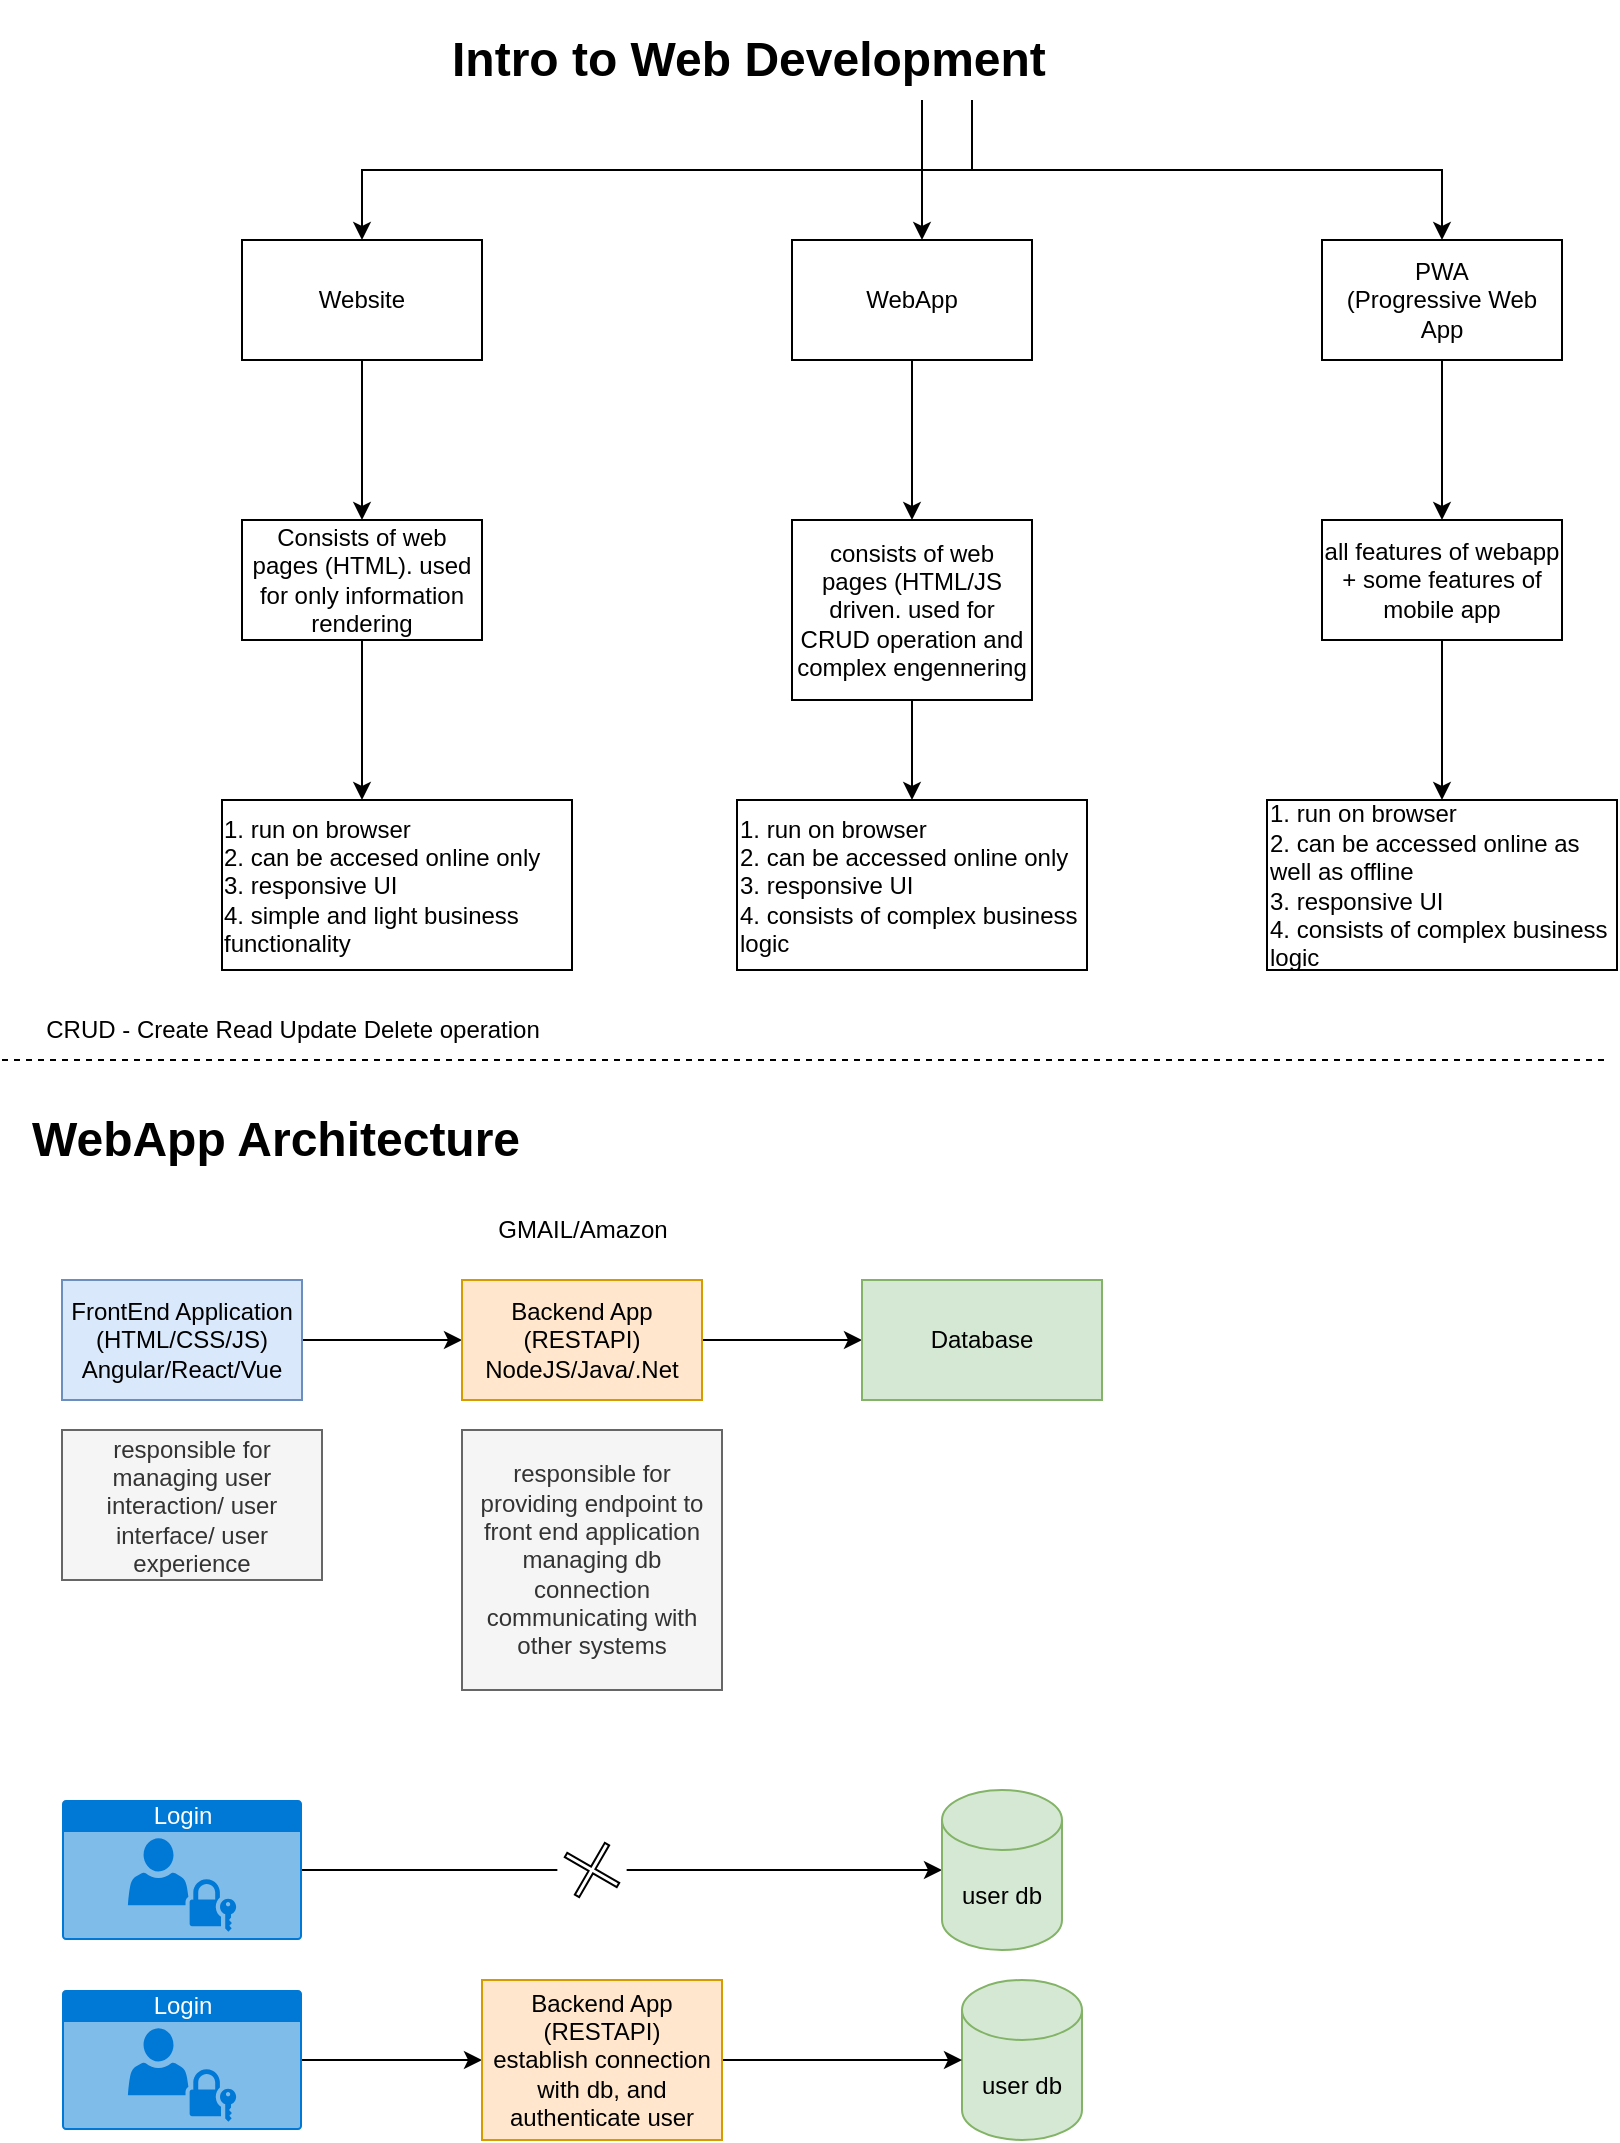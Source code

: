 <mxfile version="20.3.0" type="device" pages="2"><diagram id="bFE1QO3np13b_EjsENlW" name="day1"><mxGraphModel dx="1007" dy="495" grid="1" gridSize="10" guides="1" tooltips="1" connect="1" arrows="1" fold="1" page="1" pageScale="1" pageWidth="850" pageHeight="1100" math="0" shadow="0"><root><mxCell id="0"/><mxCell id="1" parent="0"/><mxCell id="jPh05kSy3w8WGiecplD2-3" value="" style="edgeStyle=orthogonalEdgeStyle;rounded=0;orthogonalLoop=1;jettySize=auto;html=1;" edge="1" parent="1" source="jPh05kSy3w8WGiecplD2-1" target="jPh05kSy3w8WGiecplD2-2"><mxGeometry relative="1" as="geometry"/></mxCell><mxCell id="jPh05kSy3w8WGiecplD2-8" value="" style="edgeStyle=orthogonalEdgeStyle;rounded=0;orthogonalLoop=1;jettySize=auto;html=1;" edge="1" parent="1" source="jPh05kSy3w8WGiecplD2-1"><mxGeometry relative="1" as="geometry"><mxPoint x="490" y="140" as="targetPoint"/><Array as="points"><mxPoint x="490" y="90"/><mxPoint x="490" y="90"/></Array></mxGeometry></mxCell><mxCell id="jPh05kSy3w8WGiecplD2-11" style="edgeStyle=orthogonalEdgeStyle;rounded=0;orthogonalLoop=1;jettySize=auto;html=1;" edge="1" parent="1" source="jPh05kSy3w8WGiecplD2-1" target="jPh05kSy3w8WGiecplD2-9"><mxGeometry relative="1" as="geometry"><Array as="points"><mxPoint x="490" y="105"/><mxPoint x="750" y="105"/></Array></mxGeometry></mxCell><mxCell id="jPh05kSy3w8WGiecplD2-1" value="&lt;h1&gt;Intro to Web Development&lt;/h1&gt;" style="text;html=1;strokeColor=none;fillColor=none;spacing=5;spacingTop=-20;whiteSpace=wrap;overflow=hidden;rounded=0;" vertex="1" parent="1"><mxGeometry x="250" y="30" width="530" height="40" as="geometry"/></mxCell><mxCell id="jPh05kSy3w8WGiecplD2-13" value="" style="edgeStyle=orthogonalEdgeStyle;rounded=0;orthogonalLoop=1;jettySize=auto;html=1;" edge="1" parent="1" source="jPh05kSy3w8WGiecplD2-2" target="jPh05kSy3w8WGiecplD2-12"><mxGeometry relative="1" as="geometry"/></mxCell><mxCell id="jPh05kSy3w8WGiecplD2-2" value="Website" style="whiteSpace=wrap;html=1;" vertex="1" parent="1"><mxGeometry x="150" y="140" width="120" height="60" as="geometry"/></mxCell><mxCell id="jPh05kSy3w8WGiecplD2-15" value="" style="edgeStyle=orthogonalEdgeStyle;rounded=0;orthogonalLoop=1;jettySize=auto;html=1;" edge="1" parent="1" source="jPh05kSy3w8WGiecplD2-5" target="jPh05kSy3w8WGiecplD2-14"><mxGeometry relative="1" as="geometry"/></mxCell><mxCell id="jPh05kSy3w8WGiecplD2-5" value="WebApp" style="whiteSpace=wrap;html=1;" vertex="1" parent="1"><mxGeometry x="425" y="140" width="120" height="60" as="geometry"/></mxCell><mxCell id="jPh05kSy3w8WGiecplD2-18" value="" style="edgeStyle=orthogonalEdgeStyle;rounded=0;orthogonalLoop=1;jettySize=auto;html=1;" edge="1" parent="1" source="jPh05kSy3w8WGiecplD2-9" target="jPh05kSy3w8WGiecplD2-17"><mxGeometry relative="1" as="geometry"/></mxCell><mxCell id="jPh05kSy3w8WGiecplD2-9" value="PWA&lt;br&gt;(Progressive Web App" style="whiteSpace=wrap;html=1;" vertex="1" parent="1"><mxGeometry x="690" y="140" width="120" height="60" as="geometry"/></mxCell><mxCell id="jPh05kSy3w8WGiecplD2-22" style="edgeStyle=orthogonalEdgeStyle;rounded=0;orthogonalLoop=1;jettySize=auto;html=1;entryX=0.4;entryY=0;entryDx=0;entryDy=0;entryPerimeter=0;" edge="1" parent="1" source="jPh05kSy3w8WGiecplD2-12" target="jPh05kSy3w8WGiecplD2-21"><mxGeometry relative="1" as="geometry"/></mxCell><mxCell id="jPh05kSy3w8WGiecplD2-12" value="Consists of web pages (HTML). used for only information rendering" style="whiteSpace=wrap;html=1;" vertex="1" parent="1"><mxGeometry x="150" y="280" width="120" height="60" as="geometry"/></mxCell><mxCell id="jPh05kSy3w8WGiecplD2-20" value="" style="edgeStyle=orthogonalEdgeStyle;rounded=0;orthogonalLoop=1;jettySize=auto;html=1;" edge="1" parent="1" source="jPh05kSy3w8WGiecplD2-14" target="jPh05kSy3w8WGiecplD2-19"><mxGeometry relative="1" as="geometry"/></mxCell><mxCell id="jPh05kSy3w8WGiecplD2-14" value="consists of web pages (HTML/JS driven. used for CRUD operation and complex engennering" style="whiteSpace=wrap;html=1;" vertex="1" parent="1"><mxGeometry x="425" y="280" width="120" height="90" as="geometry"/></mxCell><mxCell id="jPh05kSy3w8WGiecplD2-16" value="CRUD - Create Read Update Delete operation" style="text;html=1;align=center;verticalAlign=middle;resizable=0;points=[];autosize=1;strokeColor=none;fillColor=none;" vertex="1" parent="1"><mxGeometry x="40" y="520" width="270" height="30" as="geometry"/></mxCell><mxCell id="jPh05kSy3w8WGiecplD2-24" style="edgeStyle=orthogonalEdgeStyle;rounded=0;orthogonalLoop=1;jettySize=auto;html=1;" edge="1" parent="1" source="jPh05kSy3w8WGiecplD2-17" target="jPh05kSy3w8WGiecplD2-23"><mxGeometry relative="1" as="geometry"/></mxCell><mxCell id="jPh05kSy3w8WGiecplD2-17" value="all features of webapp + some features of mobile app" style="whiteSpace=wrap;html=1;" vertex="1" parent="1"><mxGeometry x="690" y="280" width="120" height="60" as="geometry"/></mxCell><mxCell id="jPh05kSy3w8WGiecplD2-19" value="&lt;div style=&quot;text-align: left;&quot;&gt;&lt;span style=&quot;background-color: initial;&quot;&gt;1. run on browser&lt;/span&gt;&lt;/div&gt;&lt;div style=&quot;text-align: left;&quot;&gt;&lt;span style=&quot;background-color: initial;&quot;&gt;2. can be accessed online only&lt;/span&gt;&lt;/div&gt;&lt;div style=&quot;text-align: left;&quot;&gt;&lt;span style=&quot;background-color: initial;&quot;&gt;3. responsive UI&lt;/span&gt;&lt;/div&gt;&lt;div style=&quot;text-align: left;&quot;&gt;&lt;span style=&quot;background-color: initial;&quot;&gt;4. consists of complex business logic&lt;/span&gt;&lt;/div&gt;" style="whiteSpace=wrap;html=1;" vertex="1" parent="1"><mxGeometry x="397.5" y="420" width="175" height="85" as="geometry"/></mxCell><mxCell id="jPh05kSy3w8WGiecplD2-21" value="&lt;div style=&quot;text-align: left;&quot;&gt;&lt;span style=&quot;background-color: initial;&quot;&gt;1. run on browser&lt;/span&gt;&lt;/div&gt;&lt;div style=&quot;text-align: left;&quot;&gt;&lt;span style=&quot;background-color: initial;&quot;&gt;2. can be accesed online only&lt;/span&gt;&lt;/div&gt;&lt;div style=&quot;text-align: left;&quot;&gt;&lt;span style=&quot;background-color: initial;&quot;&gt;3. responsive UI&lt;/span&gt;&lt;/div&gt;&lt;div style=&quot;text-align: left;&quot;&gt;&lt;span style=&quot;background-color: initial;&quot;&gt;4. simple and light business functionality&lt;/span&gt;&lt;/div&gt;" style="whiteSpace=wrap;html=1;" vertex="1" parent="1"><mxGeometry x="140" y="420" width="175" height="85" as="geometry"/></mxCell><mxCell id="jPh05kSy3w8WGiecplD2-23" value="&lt;div style=&quot;text-align: left;&quot;&gt;&lt;span style=&quot;background-color: initial;&quot;&gt;1. run on browser&lt;/span&gt;&lt;span style=&quot;background-color: initial;&quot;&gt;&amp;nbsp;&lt;/span&gt;&lt;/div&gt;&lt;div style=&quot;text-align: left;&quot;&gt;&lt;span style=&quot;background-color: initial;&quot;&gt;2. can be accessed online as well as offline&lt;/span&gt;&lt;/div&gt;&lt;div style=&quot;text-align: left;&quot;&gt;&lt;span style=&quot;background-color: initial;&quot;&gt;3. responsive UI&lt;/span&gt;&lt;/div&gt;&lt;div style=&quot;text-align: left;&quot;&gt;&lt;span style=&quot;background-color: initial;&quot;&gt;4. consists of complex business logic&lt;/span&gt;&lt;/div&gt;" style="whiteSpace=wrap;html=1;" vertex="1" parent="1"><mxGeometry x="662.5" y="420" width="175" height="85" as="geometry"/></mxCell><mxCell id="jPh05kSy3w8WGiecplD2-26" value="" style="endArrow=none;dashed=1;html=1;rounded=0;" edge="1" parent="1"><mxGeometry width="50" height="50" relative="1" as="geometry"><mxPoint x="30" y="550" as="sourcePoint"/><mxPoint x="832" y="550" as="targetPoint"/></mxGeometry></mxCell><mxCell id="jPh05kSy3w8WGiecplD2-27" value="&lt;h1&gt;WebApp Architecture&lt;/h1&gt;" style="text;html=1;strokeColor=none;fillColor=none;spacing=5;spacingTop=-20;whiteSpace=wrap;overflow=hidden;rounded=0;" vertex="1" parent="1"><mxGeometry x="40" y="570" width="510" height="40" as="geometry"/></mxCell><mxCell id="jPh05kSy3w8WGiecplD2-30" value="" style="edgeStyle=orthogonalEdgeStyle;rounded=0;orthogonalLoop=1;jettySize=auto;html=1;" edge="1" parent="1" source="jPh05kSy3w8WGiecplD2-28" target="jPh05kSy3w8WGiecplD2-29"><mxGeometry relative="1" as="geometry"/></mxCell><mxCell id="jPh05kSy3w8WGiecplD2-28" value="FrontEnd Application&lt;br&gt;(HTML/CSS/JS)&lt;br&gt;Angular/React/Vue" style="rounded=0;whiteSpace=wrap;html=1;fillColor=#dae8fc;strokeColor=#6c8ebf;" vertex="1" parent="1"><mxGeometry x="60" y="660" width="120" height="60" as="geometry"/></mxCell><mxCell id="jPh05kSy3w8WGiecplD2-32" value="" style="edgeStyle=orthogonalEdgeStyle;rounded=0;orthogonalLoop=1;jettySize=auto;html=1;" edge="1" parent="1" source="jPh05kSy3w8WGiecplD2-29" target="jPh05kSy3w8WGiecplD2-31"><mxGeometry relative="1" as="geometry"/></mxCell><mxCell id="jPh05kSy3w8WGiecplD2-29" value="Backend App (RESTAPI)&lt;br&gt;NodeJS/Java/.Net" style="rounded=0;whiteSpace=wrap;html=1;fillColor=#ffe6cc;strokeColor=#d79b00;" vertex="1" parent="1"><mxGeometry x="260" y="660" width="120" height="60" as="geometry"/></mxCell><mxCell id="jPh05kSy3w8WGiecplD2-31" value="Database" style="whiteSpace=wrap;html=1;fillColor=#d5e8d4;strokeColor=#82b366;rounded=0;" vertex="1" parent="1"><mxGeometry x="460" y="660" width="120" height="60" as="geometry"/></mxCell><mxCell id="jPh05kSy3w8WGiecplD2-33" value="GMAIL/Amazon" style="text;html=1;align=center;verticalAlign=middle;resizable=0;points=[];autosize=1;strokeColor=none;fillColor=none;" vertex="1" parent="1"><mxGeometry x="265" y="620" width="110" height="30" as="geometry"/></mxCell><mxCell id="jPh05kSy3w8WGiecplD2-34" value="responsible for managing user interaction/ user interface/ user experience" style="rounded=0;whiteSpace=wrap;html=1;fillColor=#f5f5f5;strokeColor=#666666;fontColor=#333333;" vertex="1" parent="1"><mxGeometry x="60" y="735" width="130" height="75" as="geometry"/></mxCell><mxCell id="jPh05kSy3w8WGiecplD2-35" value="responsible for providing endpoint to front end application&lt;br&gt;managing db connection&lt;br&gt;communicating with other systems" style="rounded=0;whiteSpace=wrap;html=1;fillColor=#f5f5f5;strokeColor=#666666;fontColor=#333333;" vertex="1" parent="1"><mxGeometry x="260" y="735" width="130" height="130" as="geometry"/></mxCell><mxCell id="jPh05kSy3w8WGiecplD2-38" style="edgeStyle=orthogonalEdgeStyle;rounded=0;orthogonalLoop=1;jettySize=auto;html=1;startArrow=none;" edge="1" parent="1" source="jPh05kSy3w8WGiecplD2-39" target="jPh05kSy3w8WGiecplD2-37"><mxGeometry relative="1" as="geometry"/></mxCell><mxCell id="jPh05kSy3w8WGiecplD2-36" value="Login" style="html=1;strokeColor=none;fillColor=#0079D6;labelPosition=center;verticalLabelPosition=middle;verticalAlign=top;align=center;fontSize=12;outlineConnect=0;spacingTop=-6;fontColor=#FFFFFF;sketch=0;shape=mxgraph.sitemap.login;" vertex="1" parent="1"><mxGeometry x="60" y="920" width="120" height="70" as="geometry"/></mxCell><mxCell id="jPh05kSy3w8WGiecplD2-37" value="user db" style="shape=cylinder3;whiteSpace=wrap;html=1;boundedLbl=1;backgroundOutline=1;size=15;fillColor=#d5e8d4;strokeColor=#82b366;" vertex="1" parent="1"><mxGeometry x="500" y="915" width="60" height="80" as="geometry"/></mxCell><mxCell id="jPh05kSy3w8WGiecplD2-39" value="" style="shape=cross;whiteSpace=wrap;html=1;size=0.083;rotation=30;" vertex="1" parent="1"><mxGeometry x="310" y="940" width="30" height="30" as="geometry"/></mxCell><mxCell id="jPh05kSy3w8WGiecplD2-40" value="" style="edgeStyle=orthogonalEdgeStyle;rounded=0;orthogonalLoop=1;jettySize=auto;html=1;endArrow=none;" edge="1" parent="1" source="jPh05kSy3w8WGiecplD2-36" target="jPh05kSy3w8WGiecplD2-39"><mxGeometry relative="1" as="geometry"><mxPoint x="180" y="955" as="sourcePoint"/><mxPoint x="500" y="955" as="targetPoint"/></mxGeometry></mxCell><mxCell id="jPh05kSy3w8WGiecplD2-45" style="edgeStyle=orthogonalEdgeStyle;rounded=0;orthogonalLoop=1;jettySize=auto;html=1;entryX=0;entryY=0.5;entryDx=0;entryDy=0;" edge="1" parent="1" source="jPh05kSy3w8WGiecplD2-41" target="jPh05kSy3w8WGiecplD2-44"><mxGeometry relative="1" as="geometry"/></mxCell><mxCell id="jPh05kSy3w8WGiecplD2-41" value="Login" style="html=1;strokeColor=none;fillColor=#0079D6;labelPosition=center;verticalLabelPosition=middle;verticalAlign=top;align=center;fontSize=12;outlineConnect=0;spacingTop=-6;fontColor=#FFFFFF;sketch=0;shape=mxgraph.sitemap.login;" vertex="1" parent="1"><mxGeometry x="60" y="1015" width="120" height="70" as="geometry"/></mxCell><mxCell id="jPh05kSy3w8WGiecplD2-42" value="user db" style="shape=cylinder3;whiteSpace=wrap;html=1;boundedLbl=1;backgroundOutline=1;size=15;fillColor=#d5e8d4;strokeColor=#82b366;" vertex="1" parent="1"><mxGeometry x="510" y="1010" width="60" height="80" as="geometry"/></mxCell><mxCell id="jPh05kSy3w8WGiecplD2-46" style="edgeStyle=orthogonalEdgeStyle;rounded=0;orthogonalLoop=1;jettySize=auto;html=1;" edge="1" parent="1" source="jPh05kSy3w8WGiecplD2-44" target="jPh05kSy3w8WGiecplD2-42"><mxGeometry relative="1" as="geometry"/></mxCell><mxCell id="jPh05kSy3w8WGiecplD2-44" value="Backend App (RESTAPI)&lt;br&gt;establish connection with db, and authenticate user" style="rounded=0;whiteSpace=wrap;html=1;fillColor=#ffe6cc;strokeColor=#d79b00;" vertex="1" parent="1"><mxGeometry x="270" y="1010" width="120" height="80" as="geometry"/></mxCell></root></mxGraphModel></diagram><diagram id="M93y6eujv4DtCDOi2ry9" name="html-css"><mxGraphModel dx="1639" dy="495" grid="1" gridSize="10" guides="1" tooltips="1" connect="1" arrows="1" fold="1" page="1" pageScale="1" pageWidth="850" pageHeight="1100" math="0" shadow="0"><root><mxCell id="0"/><mxCell id="1" parent="0"/><mxCell id="VfVTlyDFfpzSGWp7NYjs-5" value="" style="rounded=1;whiteSpace=wrap;html=1;" vertex="1" parent="1"><mxGeometry x="180" y="110" width="380" height="230" as="geometry"/></mxCell><mxCell id="VfVTlyDFfpzSGWp7NYjs-1" value="&lt;h1&gt;HTML&lt;/h1&gt;&lt;div&gt;What is Html?&lt;/div&gt;&lt;div&gt;Hypertext markup language&lt;/div&gt;&lt;div&gt;(Hyperlink - text)&amp;nbsp;&lt;/div&gt;&lt;div&gt;markup - easy to process/ parse&lt;/div&gt;&lt;div&gt;&lt;br&gt;&lt;/div&gt;&lt;div&gt;Purpose:&lt;/div&gt;&lt;div&gt;creating webpages&amp;nbsp;&lt;/div&gt;" style="text;html=1;strokeColor=none;fillColor=none;spacing=5;spacingTop=-20;whiteSpace=wrap;overflow=hidden;rounded=0;" vertex="1" parent="1"><mxGeometry x="10" y="10" width="190" height="160" as="geometry"/></mxCell><mxCell id="VfVTlyDFfpzSGWp7NYjs-3" value="website-project" style="rounded=0;whiteSpace=wrap;html=1;" vertex="1" parent="1"><mxGeometry x="227.5" y="140" width="120" height="60" as="geometry"/></mxCell><mxCell id="VfVTlyDFfpzSGWp7NYjs-4" value="multiple html files" style="rounded=0;whiteSpace=wrap;html=1;" vertex="1" parent="1"><mxGeometry x="227.5" y="200" width="120" height="30" as="geometry"/></mxCell><mxCell id="VfVTlyDFfpzSGWp7NYjs-6" value="timepayx.com" style="text;html=1;align=center;verticalAlign=middle;resizable=0;points=[];autosize=1;strokeColor=none;fillColor=none;" vertex="1" parent="1"><mxGeometry x="227.5" y="350" width="100" height="30" as="geometry"/></mxCell><mxCell id="VfVTlyDFfpzSGWp7NYjs-7" value="" style="sketch=0;aspect=fixed;pointerEvents=1;shadow=0;dashed=0;html=1;strokeColor=none;labelPosition=center;verticalLabelPosition=bottom;verticalAlign=top;align=center;fillColor=#00188D;shape=mxgraph.azure.laptop" vertex="1" parent="1"><mxGeometry x="227.5" y="590" width="100" height="60" as="geometry"/></mxCell><mxCell id="VfVTlyDFfpzSGWp7NYjs-13" style="edgeStyle=orthogonalEdgeStyle;rounded=0;orthogonalLoop=1;jettySize=auto;html=1;" edge="1" parent="1" source="VfVTlyDFfpzSGWp7NYjs-8" target="VfVTlyDFfpzSGWp7NYjs-11"><mxGeometry relative="1" as="geometry"><Array as="points"><mxPoint x="272" y="480"/><mxPoint x="470" y="480"/></Array></mxGeometry></mxCell><mxCell id="VfVTlyDFfpzSGWp7NYjs-8" value="www.timepayx.com" style="text;html=1;align=center;verticalAlign=middle;resizable=0;points=[];autosize=1;strokeColor=none;fillColor=none;" vertex="1" parent="1"><mxGeometry x="207.5" y="560" width="130" height="30" as="geometry"/></mxCell><mxCell id="VfVTlyDFfpzSGWp7NYjs-10" value="internet" style="ellipse;shape=cloud;whiteSpace=wrap;html=1;" vertex="1" parent="1"><mxGeometry x="210" y="450" width="120" height="80" as="geometry"/></mxCell><mxCell id="VfVTlyDFfpzSGWp7NYjs-12" style="edgeStyle=orthogonalEdgeStyle;rounded=0;orthogonalLoop=1;jettySize=auto;html=1;entryX=1;entryY=0.5;entryDx=0;entryDy=0;" edge="1" parent="1" source="VfVTlyDFfpzSGWp7NYjs-11" target="VfVTlyDFfpzSGWp7NYjs-3"><mxGeometry relative="1" as="geometry"/></mxCell><mxCell id="VfVTlyDFfpzSGWp7NYjs-11" value="tomcat -server :8080" style="rounded=1;whiteSpace=wrap;html=1;" vertex="1" parent="1"><mxGeometry x="410" y="250" width="120" height="60" as="geometry"/></mxCell><mxCell id="d4uICWXR16oOMVq0ZImP-1" value="" style="endArrow=none;html=1;rounded=0;" edge="1" parent="1"><mxGeometry width="50" height="50" relative="1" as="geometry"><mxPoint x="-207.5" y="680" as="sourcePoint"/><mxPoint x="752.5" y="680" as="targetPoint"/></mxGeometry></mxCell><mxCell id="d4uICWXR16oOMVq0ZImP-5" style="edgeStyle=orthogonalEdgeStyle;rounded=0;orthogonalLoop=1;jettySize=auto;html=1;fontSize=20;" edge="1" parent="1" source="d4uICWXR16oOMVq0ZImP-2" target="d4uICWXR16oOMVq0ZImP-4"><mxGeometry relative="1" as="geometry"/></mxCell><mxCell id="d4uICWXR16oOMVq0ZImP-2" value="&amp;lt;html&amp;gt;&lt;br style=&quot;font-size: 18px;&quot;&gt;&amp;lt;head&amp;gt;&lt;br style=&quot;font-size: 18px;&quot;&gt;&amp;lt;/head&amp;gt;&lt;br style=&quot;font-size: 18px;&quot;&gt;&amp;lt;body&amp;gt;&lt;br style=&quot;font-size: 18px;&quot;&gt;&amp;lt;input id=&quot;name&quot;&amp;nbsp; type=&quot;text&quot;/&amp;gt;&lt;br style=&quot;font-size: 18px;&quot;&gt;&amp;lt;/body&amp;gt;&lt;br style=&quot;font-size: 18px;&quot;&gt;&amp;lt;/html&amp;gt;" style="rounded=0;whiteSpace=wrap;html=1;fontSize=18;" vertex="1" parent="1"><mxGeometry y="750" width="290" height="230" as="geometry"/></mxCell><mxCell id="d4uICWXR16oOMVq0ZImP-3" value="index.html" style="text;html=1;align=center;verticalAlign=middle;resizable=0;points=[];autosize=1;strokeColor=none;fillColor=none;fontSize=20;" vertex="1" parent="1"><mxGeometry x="65" y="705" width="110" height="40" as="geometry"/></mxCell><mxCell id="d4uICWXR16oOMVq0ZImP-6" style="edgeStyle=orthogonalEdgeStyle;rounded=0;orthogonalLoop=1;jettySize=auto;html=1;fontSize=20;" edge="1" parent="1" source="d4uICWXR16oOMVq0ZImP-4"><mxGeometry relative="1" as="geometry"><mxPoint x="540" y="865" as="targetPoint"/></mxGeometry></mxCell><mxCell id="d4uICWXR16oOMVq0ZImP-4" value="BROWSER&amp;nbsp;" style="verticalLabelPosition=bottom;sketch=0;aspect=fixed;html=1;verticalAlign=top;strokeColor=none;align=center;outlineConnect=0;shape=mxgraph.citrix.process;fontSize=20;" vertex="1" parent="1"><mxGeometry x="390" y="834" width="52" height="62" as="geometry"/></mxCell><mxCell id="d4uICWXR16oOMVq0ZImP-10" value="" style="edgeStyle=orthogonalEdgeStyle;rounded=0;orthogonalLoop=1;jettySize=auto;html=1;fontSize=20;" edge="1" parent="1" source="d4uICWXR16oOMVq0ZImP-7" target="d4uICWXR16oOMVq0ZImP-9"><mxGeometry relative="1" as="geometry"/></mxCell><mxCell id="d4uICWXR16oOMVq0ZImP-11" style="edgeStyle=orthogonalEdgeStyle;rounded=0;orthogonalLoop=1;jettySize=auto;html=1;fontSize=20;" edge="1" parent="1" source="d4uICWXR16oOMVq0ZImP-7" target="d4uICWXR16oOMVq0ZImP-12"><mxGeometry relative="1" as="geometry"><mxPoint x="710" y="890" as="targetPoint"/><Array as="points"><mxPoint x="670" y="850"/><mxPoint x="710" y="850"/></Array></mxGeometry></mxCell><mxCell id="d4uICWXR16oOMVq0ZImP-7" value="HTML" style="rounded=0;whiteSpace=wrap;html=1;fontSize=20;fillColor=#dae8fc;strokeColor=#6c8ebf;" vertex="1" parent="1"><mxGeometry x="620" y="770" width="100" height="40" as="geometry"/></mxCell><mxCell id="d4uICWXR16oOMVq0ZImP-8" value="DOCUMENT OBJECT MODEL (DOM)" style="text;html=1;align=center;verticalAlign=middle;resizable=0;points=[];autosize=1;strokeColor=none;fillColor=none;fontSize=20;" vertex="1" parent="1"><mxGeometry x="480" y="690" width="360" height="40" as="geometry"/></mxCell><mxCell id="d4uICWXR16oOMVq0ZImP-9" value="HEAD" style="rounded=0;whiteSpace=wrap;html=1;fontSize=20;fillColor=#dae8fc;strokeColor=#6c8ebf;" vertex="1" parent="1"><mxGeometry x="570" y="880" width="100" height="40" as="geometry"/></mxCell><mxCell id="d4uICWXR16oOMVq0ZImP-14" value="" style="edgeStyle=orthogonalEdgeStyle;rounded=0;orthogonalLoop=1;jettySize=auto;html=1;fontSize=20;" edge="1" parent="1" source="d4uICWXR16oOMVq0ZImP-12" target="d4uICWXR16oOMVq0ZImP-13"><mxGeometry relative="1" as="geometry"/></mxCell><mxCell id="d4uICWXR16oOMVq0ZImP-12" value="BODY" style="rounded=0;whiteSpace=wrap;html=1;fontSize=20;fillColor=#dae8fc;strokeColor=#6c8ebf;" vertex="1" parent="1"><mxGeometry x="690" y="880" width="100" height="40" as="geometry"/></mxCell><mxCell id="d4uICWXR16oOMVq0ZImP-13" value="INPUT (type)=&quot;text&quot;&lt;br&gt;id=&quot;name&quot;" style="rounded=0;whiteSpace=wrap;html=1;fontSize=20;fillColor=#dae8fc;strokeColor=#6c8ebf;" vertex="1" parent="1"><mxGeometry x="690" y="970" width="130" height="120" as="geometry"/></mxCell><mxCell id="d4uICWXR16oOMVq0ZImP-17" value="" style="edgeStyle=orthogonalEdgeStyle;rounded=0;orthogonalLoop=1;jettySize=auto;html=1;fontSize=20;" edge="1" parent="1" source="d4uICWXR16oOMVq0ZImP-15" target="d4uICWXR16oOMVq0ZImP-16"><mxGeometry relative="1" as="geometry"/></mxCell><mxCell id="d4uICWXR16oOMVq0ZImP-15" value="1992 - internet started" style="rounded=0;whiteSpace=wrap;html=1;fontSize=20;" vertex="1" parent="1"><mxGeometry x="-800" y="280" width="190" height="80" as="geometry"/></mxCell><mxCell id="d4uICWXR16oOMVq0ZImP-16" value="world wide web consurtioum (W3C)&lt;br&gt;(to standarize HTML)" style="rounded=0;whiteSpace=wrap;html=1;fontSize=20;" vertex="1" parent="1"><mxGeometry x="-800" y="440" width="190" height="80" as="geometry"/></mxCell><mxCell id="d4uICWXR16oOMVq0ZImP-18" value="&amp;lt;html&amp;gt;&lt;br&gt;&amp;lt;body&amp;gt;&lt;br&gt;&amp;lt;h1&amp;gt;Hello&amp;lt;/h1&amp;gt;&lt;br&gt;&amp;lt;/body&amp;gt;&lt;br&gt;&amp;lt;/html&amp;gt;" style="rounded=0;whiteSpace=wrap;html=1;fontSize=20;" vertex="1" parent="1"><mxGeometry x="-490" y="300" width="210" height="140" as="geometry"/></mxCell><mxCell id="d4uICWXR16oOMVq0ZImP-19" value="index.html" style="text;html=1;align=center;verticalAlign=middle;resizable=0;points=[];autosize=1;strokeColor=none;fillColor=none;fontSize=20;" vertex="1" parent="1"><mxGeometry x="-455" y="260" width="110" height="40" as="geometry"/></mxCell><mxCell id="d4uICWXR16oOMVq0ZImP-20" value="&lt;span&gt;&lt;font face=&quot;Verdana&quot; style=&quot;font-size: 18px;&quot;&gt;Hello&lt;/font&gt;&lt;/span&gt;" style="rounded=0;whiteSpace=wrap;html=1;fontSize=20;fontStyle=1" vertex="1" parent="1"><mxGeometry x="-430" y="560" width="175" height="80" as="geometry"/></mxCell><mxCell id="d4uICWXR16oOMVq0ZImP-21" value="&lt;b&gt;&lt;font style=&quot;font-size: 22px;&quot;&gt;Hello&lt;/font&gt;&lt;/b&gt;" style="rounded=0;whiteSpace=wrap;html=1;fontSize=20;" vertex="1" parent="1"><mxGeometry x="-660" y="560" width="175" height="80" as="geometry"/></mxCell><mxCell id="d4uICWXR16oOMVq0ZImP-22" value="&lt;b&gt;&lt;font face=&quot;Times New Roman&quot; style=&quot;font-size: 24px;&quot;&gt;Hello&lt;/font&gt;&lt;/b&gt;" style="rounded=0;whiteSpace=wrap;html=1;fontSize=20;" vertex="1" parent="1"><mxGeometry x="-220" y="560" width="175" height="80" as="geometry"/></mxCell><mxCell id="d4uICWXR16oOMVq0ZImP-23" value="internet explorer" style="text;html=1;align=center;verticalAlign=middle;resizable=0;points=[];autosize=1;strokeColor=none;fillColor=none;fontSize=20;" vertex="1" parent="1"><mxGeometry x="-665" y="630" width="170" height="40" as="geometry"/></mxCell><mxCell id="d4uICWXR16oOMVq0ZImP-24" value="mozilla firefox" style="text;html=1;align=center;verticalAlign=middle;resizable=0;points=[];autosize=1;strokeColor=none;fillColor=none;fontSize=20;" vertex="1" parent="1"><mxGeometry x="-430" y="630" width="150" height="40" as="geometry"/></mxCell><mxCell id="d4uICWXR16oOMVq0ZImP-25" value="safari" style="text;html=1;align=center;verticalAlign=middle;resizable=0;points=[];autosize=1;strokeColor=none;fillColor=none;fontSize=20;" vertex="1" parent="1"><mxGeometry x="-170" y="630" width="70" height="40" as="geometry"/></mxCell><mxCell id="d4uICWXR16oOMVq0ZImP-26" value="&lt;b&gt;&lt;font face=&quot;Times New Roman&quot; style=&quot;font-size: 24px;&quot;&gt;Hello&lt;/font&gt;&lt;/b&gt;" style="rounded=0;whiteSpace=wrap;html=1;fontSize=20;" vertex="1" parent="1"><mxGeometry x="-220" y="430" width="175" height="80" as="geometry"/></mxCell><mxCell id="d4uICWXR16oOMVq0ZImP-27" value="ashbrowser" style="text;html=1;align=center;verticalAlign=middle;resizable=0;points=[];autosize=1;strokeColor=none;fillColor=none;fontSize=18;fontFamily=Verdana;" vertex="1" parent="1"><mxGeometry x="-197.5" y="500" width="130" height="40" as="geometry"/></mxCell></root></mxGraphModel></diagram></mxfile>
